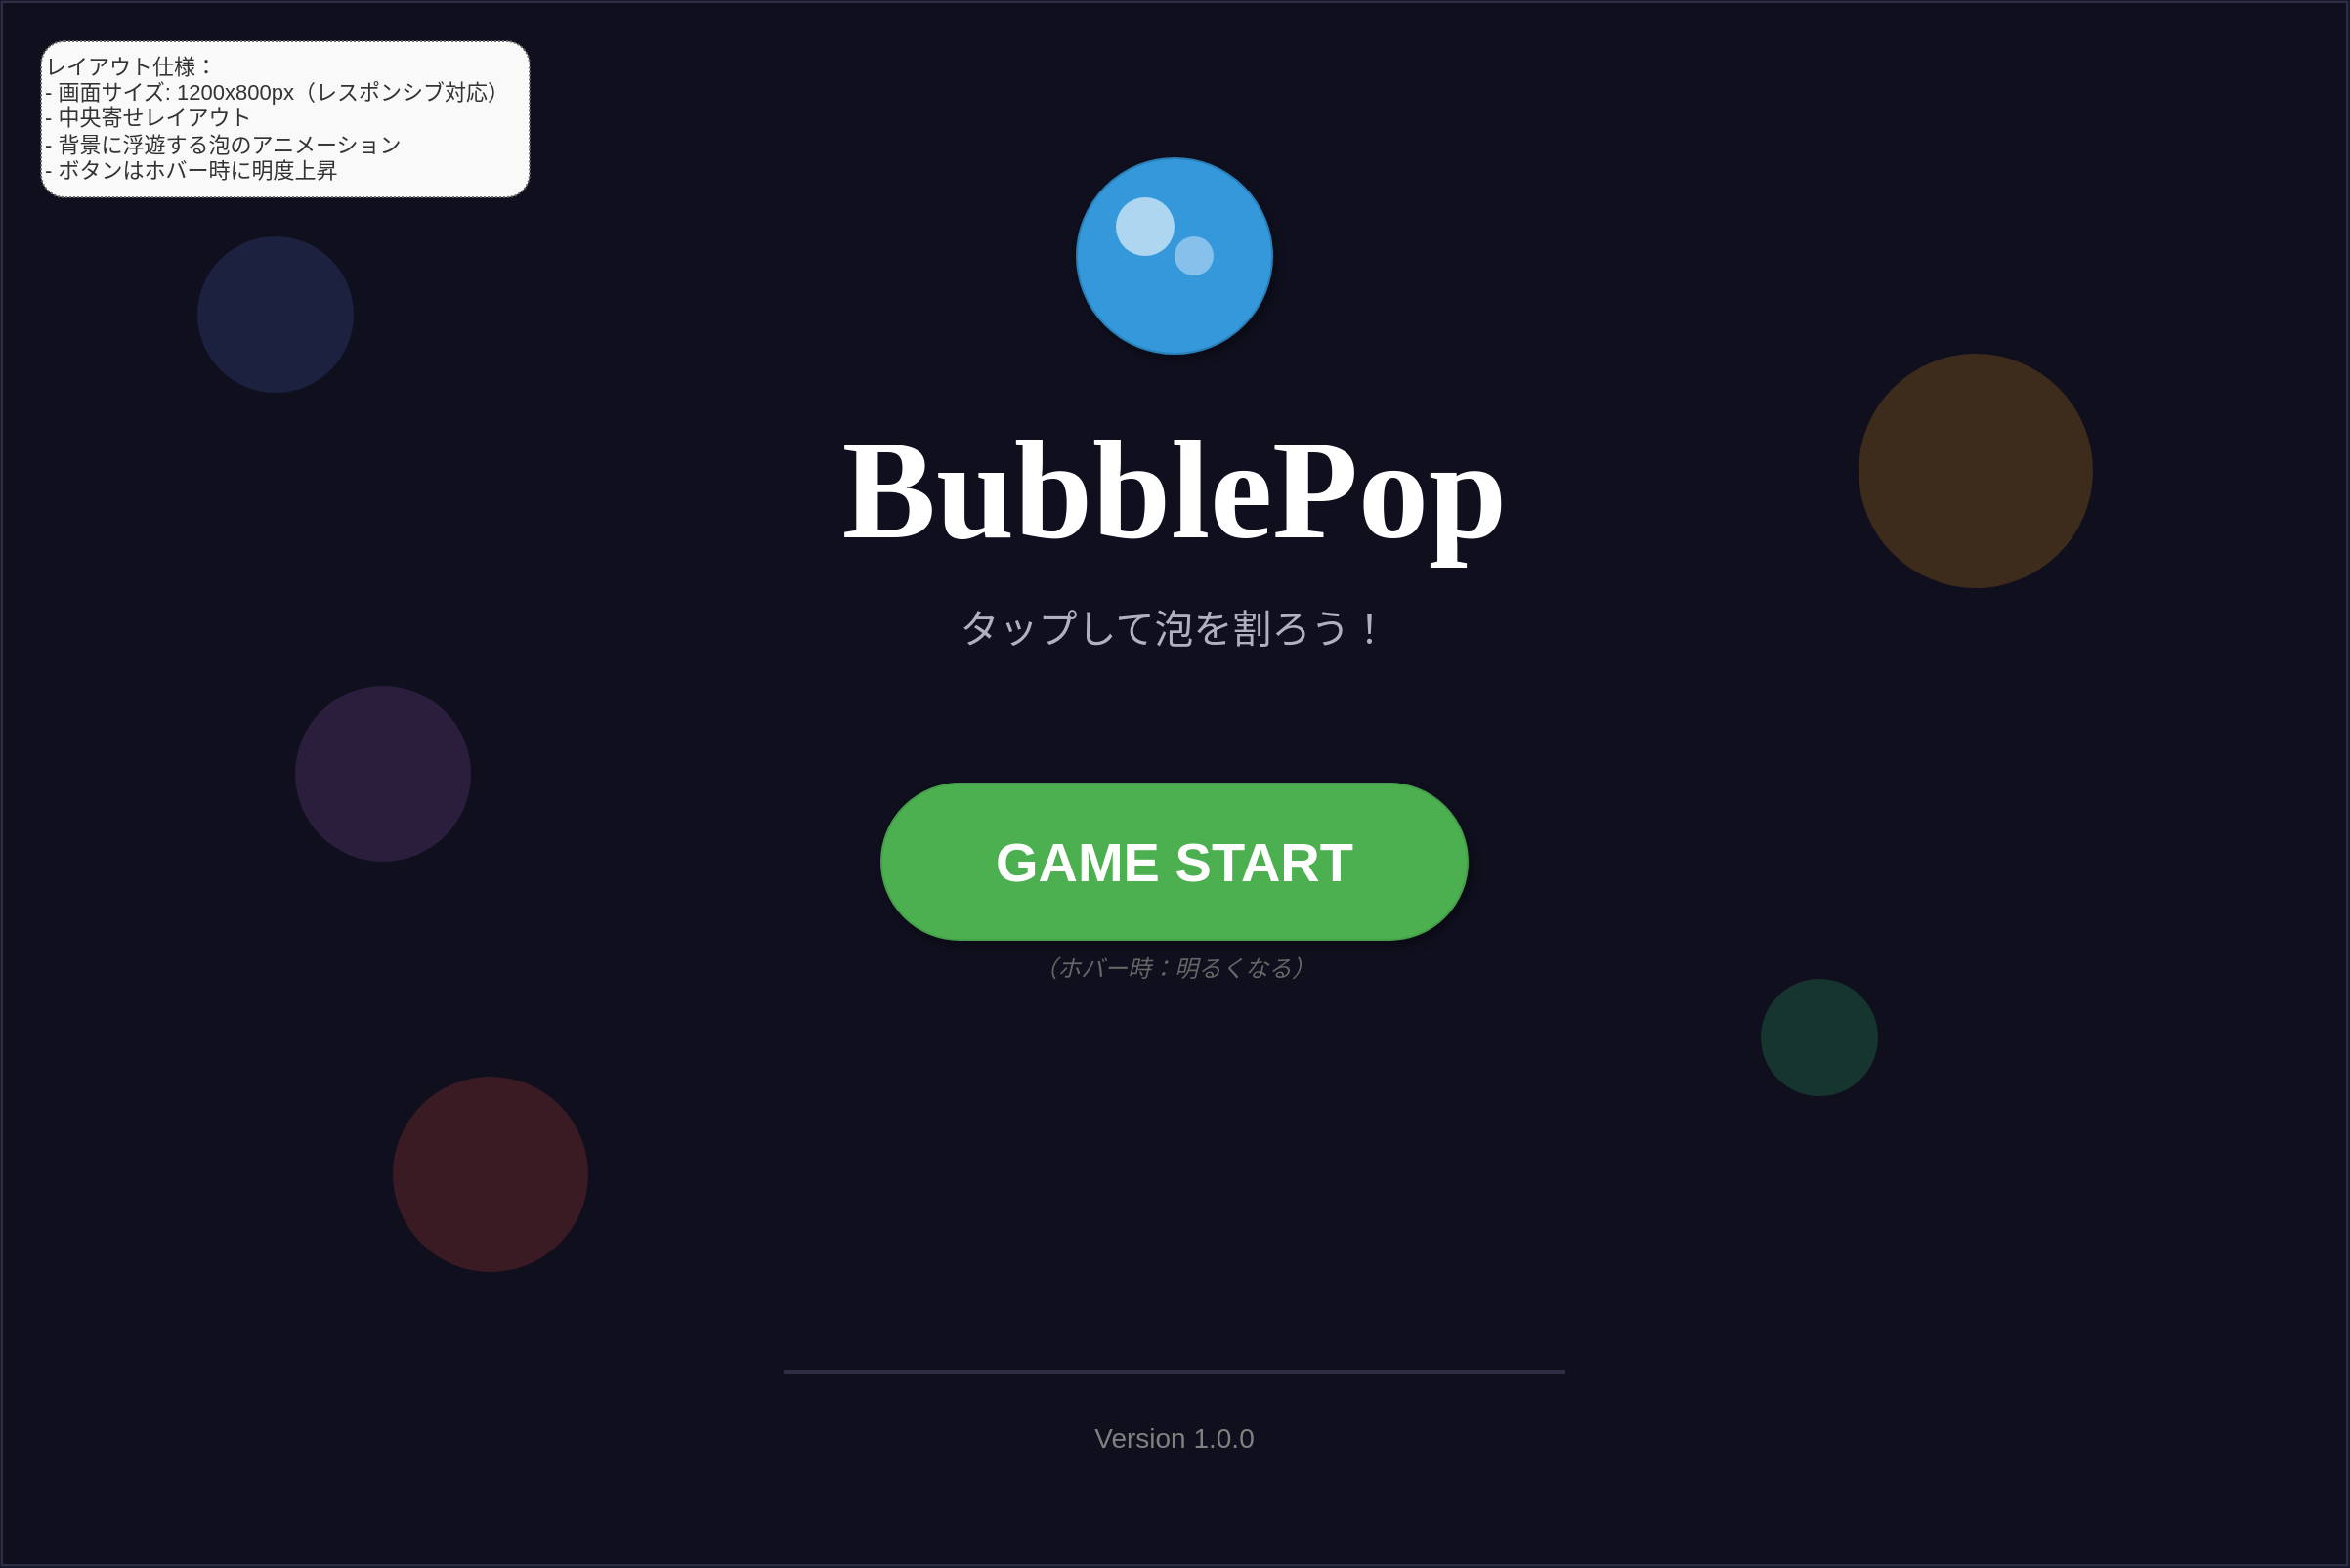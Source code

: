 <mxfile>
    <diagram id="eYNNcT4YTHOoke4KIl-2" name="TitlePage">
        <mxGraphModel dx="1254" dy="1169" grid="1" gridSize="10" guides="1" tooltips="1" connect="1" arrows="1" fold="1" page="1" pageScale="1" pageWidth="1200" pageHeight="800" background="#1a1a2e" math="0" shadow="0">
            <root>
                <mxCell id="0"/>
                <mxCell id="1" parent="0"/>
                <!-- 背景コンテナ -->
                <mxCell id="bg-container" value="" style="rounded=0;whiteSpace=wrap;html=1;fillColor=#0f0f1e;strokeColor=#2d2d44;" parent="1" vertex="1">
                    <mxGeometry x="0" y="0" width="1200" height="800" as="geometry"/>
                </mxCell>
                <!-- アニメーション泡の背景エリア（装飾用） -->
                <mxCell id="bubble-bg-1" value="" style="ellipse;whiteSpace=wrap;html=1;fillColor=#4a69bd;strokeColor=none;opacity=20;" parent="1" vertex="1">
                    <mxGeometry x="100" y="120" width="80" height="80" as="geometry"/>
                </mxCell>
                <mxCell id="bubble-bg-2" value="" style="ellipse;whiteSpace=wrap;html=1;fillColor=#f39c12;strokeColor=none;opacity=20;" parent="1" vertex="1">
                    <mxGeometry x="950" y="180" width="120" height="120" as="geometry"/>
                </mxCell>
                <mxCell id="bubble-bg-3" value="" style="ellipse;whiteSpace=wrap;html=1;fillColor=#e74c3c;strokeColor=none;opacity=20;" parent="1" vertex="1">
                    <mxGeometry x="200" y="550" width="100" height="100" as="geometry"/>
                </mxCell>
                <mxCell id="bubble-bg-4" value="" style="ellipse;whiteSpace=wrap;html=1;fillColor=#2ecc71;strokeColor=none;opacity=20;" parent="1" vertex="1">
                    <mxGeometry x="900" y="500" width="60" height="60" as="geometry"/>
                </mxCell>
                <mxCell id="bubble-bg-5" value="" style="ellipse;whiteSpace=wrap;html=1;fillColor=#9b59b6;strokeColor=none;opacity=20;" parent="1" vertex="1">
                    <mxGeometry x="150" y="350" width="90" height="90" as="geometry"/>
                </mxCell>
                <!-- メインコンテンツエリア -->
                <mxCell id="main-content" value="" style="rounded=0;whiteSpace=wrap;html=1;fillColor=none;strokeColor=none;" parent="1" vertex="1">
                    <mxGeometry x="300" y="100" width="600" height="600" as="geometry"/>
                </mxCell>
                <!-- ゲームタイトル「BubblePop」 -->
                <mxCell id="game-title" value="BubblePop" style="text;html=1;strokeColor=none;fillColor=none;align=center;verticalAlign=middle;whiteSpace=wrap;rounded=0;fontSize=72;fontStyle=1;fontColor=#ffffff;fontFamily=Arial Black;shadow=1;" parent="1" vertex="1">
                    <mxGeometry x="350" y="200" width="500" height="100" as="geometry"/>
                </mxCell>
                <!-- サブタイトル -->
                <mxCell id="subtitle" value="タップして泡を割ろう！" style="text;html=1;strokeColor=none;fillColor=none;align=center;verticalAlign=middle;whiteSpace=wrap;rounded=0;fontSize=20;fontColor=#b0b0c0;fontFamily=Helvetica;" parent="1" vertex="1">
                    <mxGeometry x="400" y="300" width="400" height="40" as="geometry"/>
                </mxCell>
                <!-- ゲームスタートボタン -->
                <mxCell id="start-button" value="GAME START" style="rounded=1;whiteSpace=wrap;html=1;fillColor=#4CAF50;strokeColor=#45a049;fontSize=28;fontStyle=1;fontColor=#ffffff;shadow=1;arcSize=50;" parent="1" vertex="1">
                    <mxGeometry x="450" y="400" width="300" height="80" as="geometry"/>
                </mxCell>
                <!-- ゲームスタートボタンのホバーエフェクト表示用（実装時の参考） -->
                <mxCell id="start-button-hover" value="（ホバー時：明るくなる）" style="text;html=1;strokeColor=none;fillColor=none;align=center;verticalAlign=middle;whiteSpace=wrap;rounded=0;fontSize=12;fontColor=#666666;fontStyle=2;" parent="1" vertex="1">
                    <mxGeometry x="450" y="485" width="300" height="20" as="geometry"/>
                </mxCell>
                <!-- バージョン情報 -->
                <mxCell id="version-info" value="Version 1.0.0" style="text;html=1;strokeColor=none;fillColor=none;align=center;verticalAlign=middle;whiteSpace=wrap;rounded=0;fontSize=14;fontColor=#808080;fontFamily=Helvetica;" parent="1" vertex="1">
                    <mxGeometry x="500" y="720" width="200" height="30" as="geometry"/>
                </mxCell>
                <!-- ロゴ・アイコンエリア -->
                <mxCell id="logo-area" value="" style="ellipse;whiteSpace=wrap;html=1;fillColor=#3498db;strokeColor=#2980b9;shadow=1;" parent="1" vertex="1">
                    <mxGeometry x="550" y="80" width="100" height="100" as="geometry"/>
                </mxCell>
                <mxCell id="logo-bubble-1" value="" style="ellipse;whiteSpace=wrap;html=1;fillColor=#ffffff;strokeColor=none;opacity=60;" parent="1" vertex="1">
                    <mxGeometry x="570" y="100" width="30" height="30" as="geometry"/>
                </mxCell>
                <mxCell id="logo-bubble-2" value="" style="ellipse;whiteSpace=wrap;html=1;fillColor=#ffffff;strokeColor=none;opacity=40;" parent="1" vertex="1">
                    <mxGeometry x="600" y="120" width="20" height="20" as="geometry"/>
                </mxCell>
                <!-- フッター装飾ライン -->
                <mxCell id="footer-line" value="" style="rounded=0;whiteSpace=wrap;html=1;fillColor=#2d2d44;strokeColor=none;" parent="1" vertex="1">
                    <mxGeometry x="400" y="700" width="400" height="2" as="geometry"/>
                </mxCell>
                <!-- 画面レイアウトの説明（実装時は表示しない） -->
                <mxCell id="layout-note" value="レイアウト仕様：&#10;- 画面サイズ: 1200x800px（レスポンシブ対応）&#10;- 中央寄せレイアウト&#10;- 背景に浮遊する泡のアニメーション&#10;- ボタンはホバー時に明度上昇" style="text;html=1;strokeColor=#666666;fillColor=#f9f9f9;align=left;verticalAlign=top;whiteSpace=wrap;rounded=1;fontSize=11;fontColor=#333333;fontStyle=0;dashed=1;dashPattern=1 1;" parent="1" vertex="1">
                    <mxGeometry x="20" y="20" width="250" height="80" as="geometry"/>
                </mxCell>
            </root>
        </mxGraphModel>
    </diagram>
</mxfile>